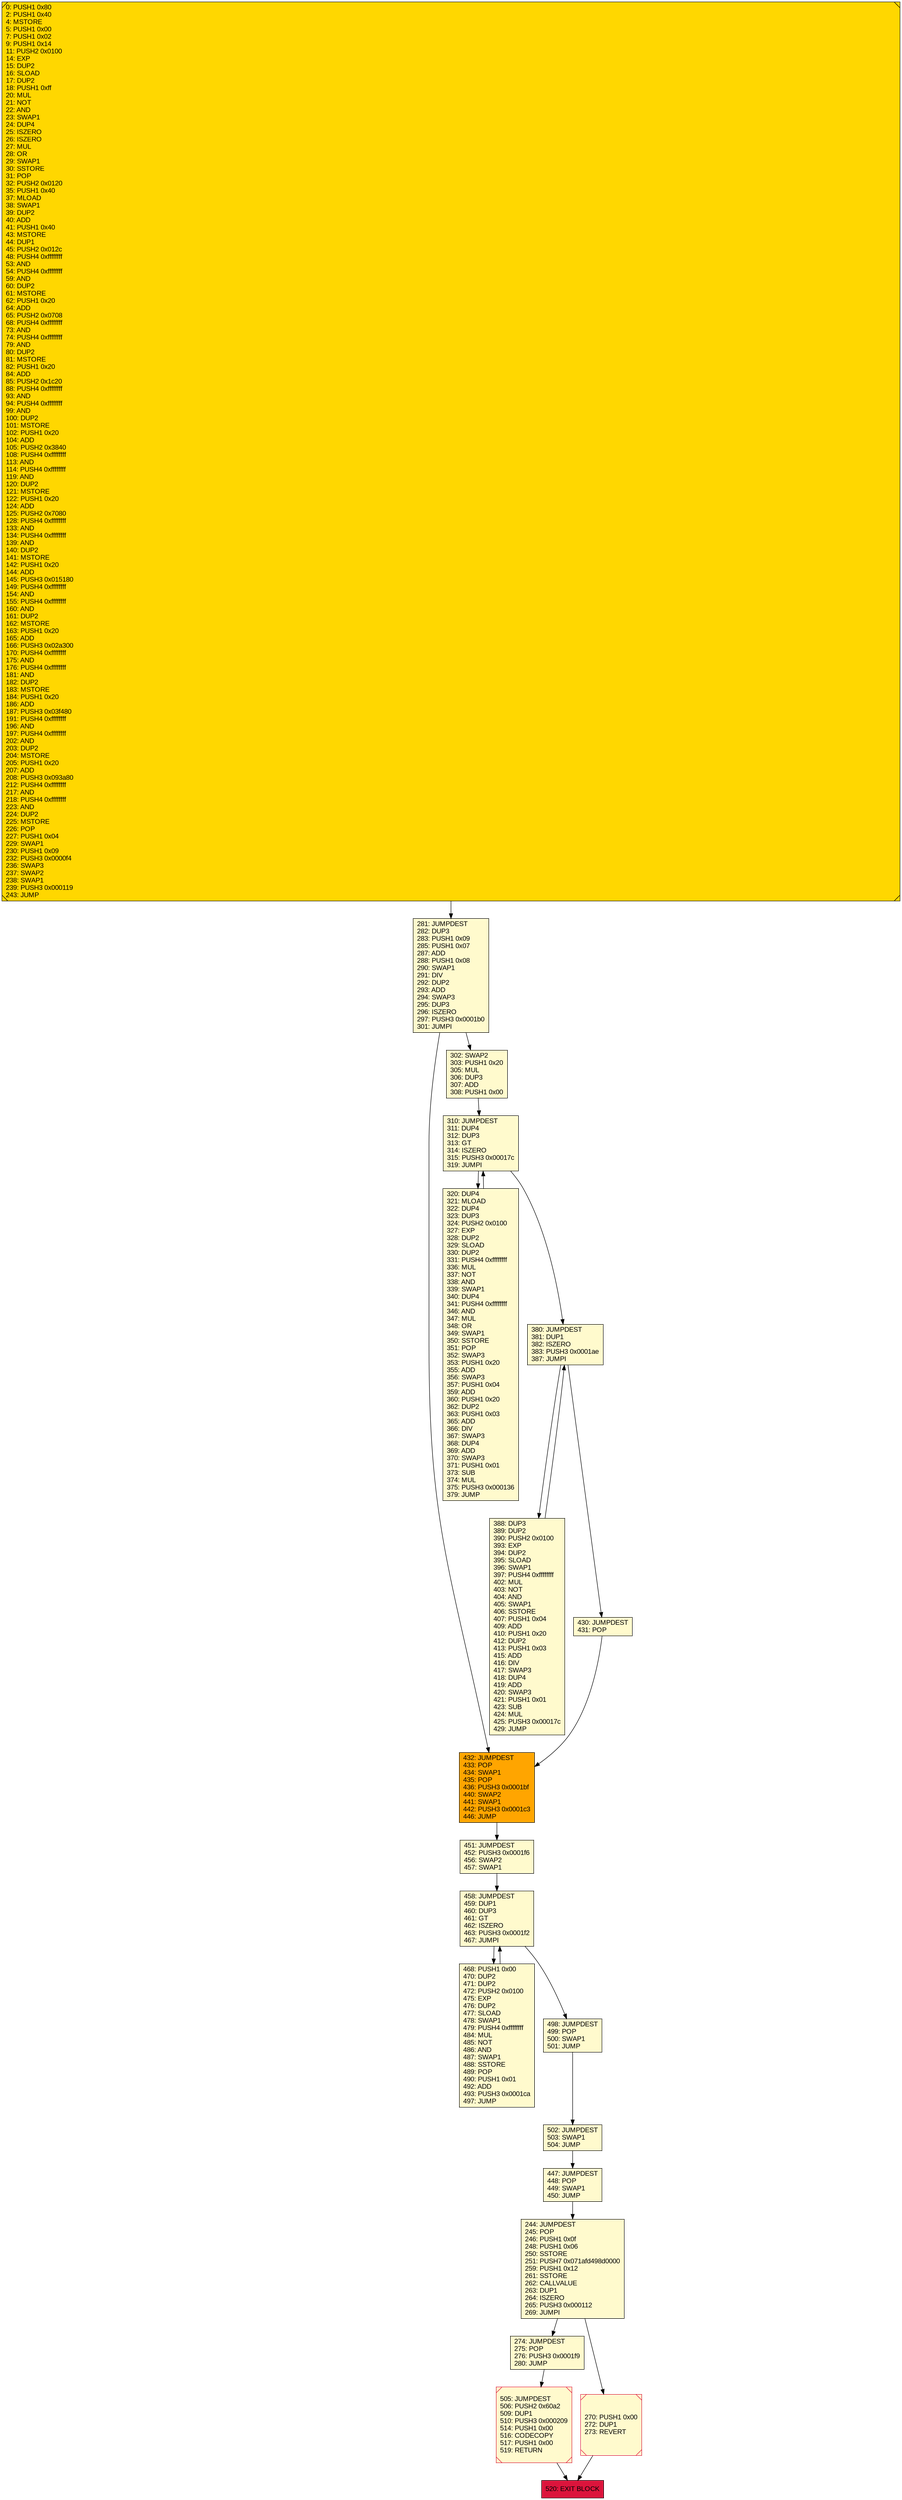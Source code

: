 digraph G {
bgcolor=transparent rankdir=UD;
node [shape=box style=filled color=black fillcolor=white fontname=arial fontcolor=black];
281 [label="281: JUMPDEST\l282: DUP3\l283: PUSH1 0x09\l285: PUSH1 0x07\l287: ADD\l288: PUSH1 0x08\l290: SWAP1\l291: DIV\l292: DUP2\l293: ADD\l294: SWAP3\l295: DUP3\l296: ISZERO\l297: PUSH3 0x0001b0\l301: JUMPI\l" fillcolor=lemonchiffon ];
498 [label="498: JUMPDEST\l499: POP\l500: SWAP1\l501: JUMP\l" fillcolor=lemonchiffon ];
502 [label="502: JUMPDEST\l503: SWAP1\l504: JUMP\l" fillcolor=lemonchiffon ];
0 [label="0: PUSH1 0x80\l2: PUSH1 0x40\l4: MSTORE\l5: PUSH1 0x00\l7: PUSH1 0x02\l9: PUSH1 0x14\l11: PUSH2 0x0100\l14: EXP\l15: DUP2\l16: SLOAD\l17: DUP2\l18: PUSH1 0xff\l20: MUL\l21: NOT\l22: AND\l23: SWAP1\l24: DUP4\l25: ISZERO\l26: ISZERO\l27: MUL\l28: OR\l29: SWAP1\l30: SSTORE\l31: POP\l32: PUSH2 0x0120\l35: PUSH1 0x40\l37: MLOAD\l38: SWAP1\l39: DUP2\l40: ADD\l41: PUSH1 0x40\l43: MSTORE\l44: DUP1\l45: PUSH2 0x012c\l48: PUSH4 0xffffffff\l53: AND\l54: PUSH4 0xffffffff\l59: AND\l60: DUP2\l61: MSTORE\l62: PUSH1 0x20\l64: ADD\l65: PUSH2 0x0708\l68: PUSH4 0xffffffff\l73: AND\l74: PUSH4 0xffffffff\l79: AND\l80: DUP2\l81: MSTORE\l82: PUSH1 0x20\l84: ADD\l85: PUSH2 0x1c20\l88: PUSH4 0xffffffff\l93: AND\l94: PUSH4 0xffffffff\l99: AND\l100: DUP2\l101: MSTORE\l102: PUSH1 0x20\l104: ADD\l105: PUSH2 0x3840\l108: PUSH4 0xffffffff\l113: AND\l114: PUSH4 0xffffffff\l119: AND\l120: DUP2\l121: MSTORE\l122: PUSH1 0x20\l124: ADD\l125: PUSH2 0x7080\l128: PUSH4 0xffffffff\l133: AND\l134: PUSH4 0xffffffff\l139: AND\l140: DUP2\l141: MSTORE\l142: PUSH1 0x20\l144: ADD\l145: PUSH3 0x015180\l149: PUSH4 0xffffffff\l154: AND\l155: PUSH4 0xffffffff\l160: AND\l161: DUP2\l162: MSTORE\l163: PUSH1 0x20\l165: ADD\l166: PUSH3 0x02a300\l170: PUSH4 0xffffffff\l175: AND\l176: PUSH4 0xffffffff\l181: AND\l182: DUP2\l183: MSTORE\l184: PUSH1 0x20\l186: ADD\l187: PUSH3 0x03f480\l191: PUSH4 0xffffffff\l196: AND\l197: PUSH4 0xffffffff\l202: AND\l203: DUP2\l204: MSTORE\l205: PUSH1 0x20\l207: ADD\l208: PUSH3 0x093a80\l212: PUSH4 0xffffffff\l217: AND\l218: PUSH4 0xffffffff\l223: AND\l224: DUP2\l225: MSTORE\l226: POP\l227: PUSH1 0x04\l229: SWAP1\l230: PUSH1 0x09\l232: PUSH3 0x0000f4\l236: SWAP3\l237: SWAP2\l238: SWAP1\l239: PUSH3 0x000119\l243: JUMP\l" fillcolor=lemonchiffon shape=Msquare fillcolor=gold ];
432 [label="432: JUMPDEST\l433: POP\l434: SWAP1\l435: POP\l436: PUSH3 0x0001bf\l440: SWAP2\l441: SWAP1\l442: PUSH3 0x0001c3\l446: JUMP\l" fillcolor=orange ];
520 [label="520: EXIT BLOCK\l" fillcolor=crimson ];
320 [label="320: DUP4\l321: MLOAD\l322: DUP4\l323: DUP3\l324: PUSH2 0x0100\l327: EXP\l328: DUP2\l329: SLOAD\l330: DUP2\l331: PUSH4 0xffffffff\l336: MUL\l337: NOT\l338: AND\l339: SWAP1\l340: DUP4\l341: PUSH4 0xffffffff\l346: AND\l347: MUL\l348: OR\l349: SWAP1\l350: SSTORE\l351: POP\l352: SWAP3\l353: PUSH1 0x20\l355: ADD\l356: SWAP3\l357: PUSH1 0x04\l359: ADD\l360: PUSH1 0x20\l362: DUP2\l363: PUSH1 0x03\l365: ADD\l366: DIV\l367: SWAP3\l368: DUP4\l369: ADD\l370: SWAP3\l371: PUSH1 0x01\l373: SUB\l374: MUL\l375: PUSH3 0x000136\l379: JUMP\l" fillcolor=lemonchiffon ];
388 [label="388: DUP3\l389: DUP2\l390: PUSH2 0x0100\l393: EXP\l394: DUP2\l395: SLOAD\l396: SWAP1\l397: PUSH4 0xffffffff\l402: MUL\l403: NOT\l404: AND\l405: SWAP1\l406: SSTORE\l407: PUSH1 0x04\l409: ADD\l410: PUSH1 0x20\l412: DUP2\l413: PUSH1 0x03\l415: ADD\l416: DIV\l417: SWAP3\l418: DUP4\l419: ADD\l420: SWAP3\l421: PUSH1 0x01\l423: SUB\l424: MUL\l425: PUSH3 0x00017c\l429: JUMP\l" fillcolor=lemonchiffon ];
468 [label="468: PUSH1 0x00\l470: DUP2\l471: DUP2\l472: PUSH2 0x0100\l475: EXP\l476: DUP2\l477: SLOAD\l478: SWAP1\l479: PUSH4 0xffffffff\l484: MUL\l485: NOT\l486: AND\l487: SWAP1\l488: SSTORE\l489: POP\l490: PUSH1 0x01\l492: ADD\l493: PUSH3 0x0001ca\l497: JUMP\l" fillcolor=lemonchiffon ];
274 [label="274: JUMPDEST\l275: POP\l276: PUSH3 0x0001f9\l280: JUMP\l" fillcolor=lemonchiffon ];
270 [label="270: PUSH1 0x00\l272: DUP1\l273: REVERT\l" fillcolor=lemonchiffon shape=Msquare color=crimson ];
447 [label="447: JUMPDEST\l448: POP\l449: SWAP1\l450: JUMP\l" fillcolor=lemonchiffon ];
458 [label="458: JUMPDEST\l459: DUP1\l460: DUP3\l461: GT\l462: ISZERO\l463: PUSH3 0x0001f2\l467: JUMPI\l" fillcolor=lemonchiffon ];
244 [label="244: JUMPDEST\l245: POP\l246: PUSH1 0x0f\l248: PUSH1 0x06\l250: SSTORE\l251: PUSH7 0x071afd498d0000\l259: PUSH1 0x12\l261: SSTORE\l262: CALLVALUE\l263: DUP1\l264: ISZERO\l265: PUSH3 0x000112\l269: JUMPI\l" fillcolor=lemonchiffon ];
310 [label="310: JUMPDEST\l311: DUP4\l312: DUP3\l313: GT\l314: ISZERO\l315: PUSH3 0x00017c\l319: JUMPI\l" fillcolor=lemonchiffon ];
505 [label="505: JUMPDEST\l506: PUSH2 0x60a2\l509: DUP1\l510: PUSH3 0x000209\l514: PUSH1 0x00\l516: CODECOPY\l517: PUSH1 0x00\l519: RETURN\l" fillcolor=lemonchiffon shape=Msquare color=crimson ];
451 [label="451: JUMPDEST\l452: PUSH3 0x0001f6\l456: SWAP2\l457: SWAP1\l" fillcolor=lemonchiffon ];
380 [label="380: JUMPDEST\l381: DUP1\l382: ISZERO\l383: PUSH3 0x0001ae\l387: JUMPI\l" fillcolor=lemonchiffon ];
302 [label="302: SWAP2\l303: PUSH1 0x20\l305: MUL\l306: DUP3\l307: ADD\l308: PUSH1 0x00\l" fillcolor=lemonchiffon ];
430 [label="430: JUMPDEST\l431: POP\l" fillcolor=lemonchiffon ];
498 -> 502;
281 -> 432;
458 -> 468;
468 -> 458;
0 -> 281;
270 -> 520;
380 -> 430;
310 -> 380;
502 -> 447;
302 -> 310;
458 -> 498;
380 -> 388;
388 -> 380;
432 -> 451;
430 -> 432;
451 -> 458;
274 -> 505;
310 -> 320;
320 -> 310;
281 -> 302;
505 -> 520;
244 -> 270;
447 -> 244;
244 -> 274;
}